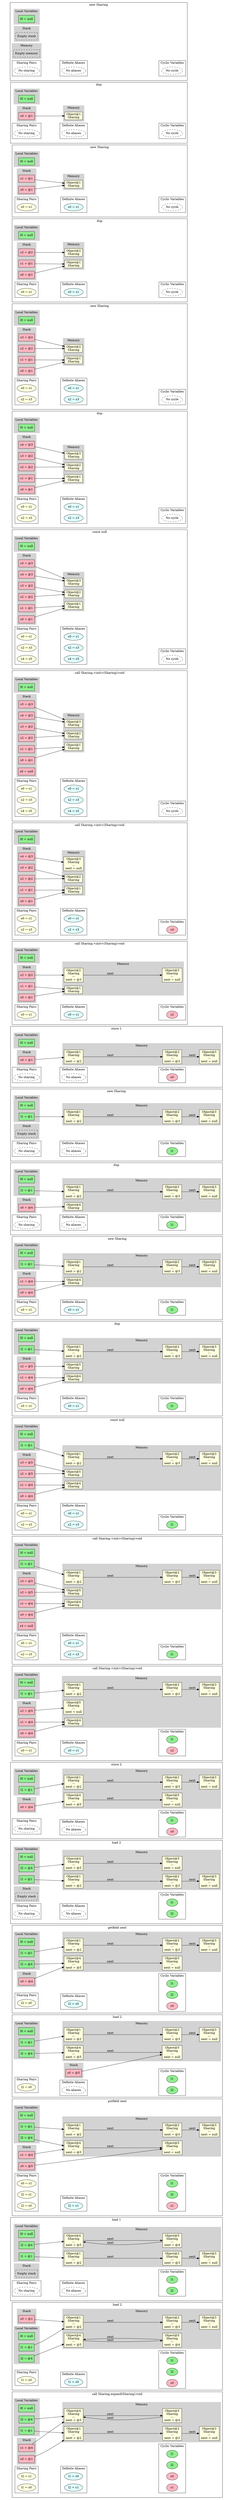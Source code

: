 digraph MemoryGraph {
 node [shape=box, style=filled, fillcolor=lightblue];
 rankdir=LR;

 // Invisible anchor subgraph
 subgraph cluster_anchor {
 style=invis;
 anchor [style=invis, shape=point, width=0, height=0];
 }

 // Starting point for subgraph ordering
 anchor_start [style=invis, shape=point];

 anchor_530939776510931 [style=invis, shape=point];
 anchor_start -> anchor_530939776510931 [style=invis];
 anchor_start = anchor_530939776510931;

 subgraph cluster_530939776510931 {
 anchor_530939776510931 [style=invis];
 label="new Sharing";
 subgraph cluster_locals_530939776510931 {
 label="Local Variables";
 style=filled;
 color=lightgrey;
 node [style=filled, fillcolor=lightgreen];
 "l0_530939776510931" [label="l0 = null"];
 }

 subgraph cluster_stack_530939776510931 {
 label="Stack";
 style=filled;
 color=lightgrey;
 node [style=filled, fillcolor=lightpink];
 "empty_stack_530939776510931" [label="Empty stack", style=dashed, fillcolor=white];
 }

 subgraph cluster_memory_530939776510931 {
 label="Memory";
 style=filled;
 color=lightgrey;
 node [style=filled, fillcolor=lightyellow];
 "empty_memory_530939776510931" [label="Empty memory", style=dashed, fillcolor=white];
 }


 // Sharing pairs
 subgraph cluster_sharing_530939776510931 {
 label="Sharing Pairs";
 node [shape=ellipse, style=filled, fillcolor=lightyellow];
 "empty_sharing_530939776510931" [label="No sharing", style=dashed, fillcolor=white];
 }

    // Alias pairs
    subgraph cluster_aliases_530939776510931 {
      label="Definite Aliases";
      node [shape=ellipse, style=filled, fillcolor=lightcyan];
      "empty_alias_530939776510931" [label="No aliases", style=dashed, fillcolor=white];
    }

 // Cyclic variables
 subgraph cluster_cyclic_530939776510931 {
 label="Cyclic Variables";
 node [shape=ellipse];
 "empty_cyclic_530939776510931" [label="No cycle", style=dashed, fillcolor=white];
 }
 // Invisible edge for horizontal alignment
 "empty_sharing_530939776510931" -> "empty_alias_530939776510931" [style=invis, weight=10];
 // Invisible edge for horizontal alignment
 "empty_alias_530939776510931" -> "empty_cyclic_530939776510931" [style=invis, weight=10];
 }
 anchor_530939784000639 [style=invis, shape=point];
 anchor_start -> anchor_530939784000639 [style=invis];
 anchor_start = anchor_530939784000639;

 subgraph cluster_530939784000639 {
 anchor_530939784000639 [style=invis];
 label="dup";
 subgraph cluster_locals_530939784000639 {
 label="Local Variables";
 style=filled;
 color=lightgrey;
 node [style=filled, fillcolor=lightgreen];
 "l0_530939784000639" [label="l0 = null"];
 }

 subgraph cluster_stack_530939784000639 {
 label="Stack";
 style=filled;
 color=lightgrey;
 node [style=filled, fillcolor=lightpink];
 "s0_530939784000639" [label="s0 = @1"];
 }

 subgraph cluster_memory_530939784000639 {
 label="Memory";
 style=filled;
 color=lightgrey;
 node [style=filled, fillcolor=lightyellow];
 "obj1_530939784000639" [label="Object@1\nSharing"];
 }

 "s0_530939784000639" -> "obj1_530939784000639";

 // Sharing pairs
 subgraph cluster_sharing_530939784000639 {
 label="Sharing Pairs";
 node [shape=ellipse, style=filled, fillcolor=lightyellow];
 "empty_sharing_530939784000639" [label="No sharing", style=dashed, fillcolor=white];
 }

    // Alias pairs
    subgraph cluster_aliases_530939784000639 {
      label="Definite Aliases";
      node [shape=ellipse, style=filled, fillcolor=lightcyan];
      "empty_alias_530939784000639" [label="No aliases", style=dashed, fillcolor=white];
    }

 // Cyclic variables
 subgraph cluster_cyclic_530939784000639 {
 label="Cyclic Variables";
 node [shape=ellipse];
 "empty_cyclic_530939784000639" [label="No cycle", style=dashed, fillcolor=white];
 }
 // Invisible edge for horizontal alignment
 "empty_sharing_530939784000639" -> "empty_alias_530939784000639" [style=invis, weight=10];
 // Invisible edge for horizontal alignment
 "empty_alias_530939784000639" -> "empty_cyclic_530939784000639" [style=invis, weight=10];
 }
 anchor_530939785079960 [style=invis, shape=point];
 anchor_start -> anchor_530939785079960 [style=invis];
 anchor_start = anchor_530939785079960;

 subgraph cluster_530939785079960 {
 anchor_530939785079960 [style=invis];
 label="new Sharing";
 subgraph cluster_locals_530939785079960 {
 label="Local Variables";
 style=filled;
 color=lightgrey;
 node [style=filled, fillcolor=lightgreen];
 "l0_530939785079960" [label="l0 = null"];
 }

 subgraph cluster_stack_530939785079960 {
 label="Stack";
 style=filled;
 color=lightgrey;
 node [style=filled, fillcolor=lightpink];
 "s0_530939785079960" [label="s0 = @1"];
 "s1_530939785079960" [label="s1 = @1"];
 }

 subgraph cluster_memory_530939785079960 {
 label="Memory";
 style=filled;
 color=lightgrey;
 node [style=filled, fillcolor=lightyellow];
 "obj1_530939785079960" [label="Object@1\nSharing"];
 }

 "s0_530939785079960" -> "obj1_530939785079960";
 "s1_530939785079960" -> "obj1_530939785079960";

 // Sharing pairs
 subgraph cluster_sharing_530939785079960 {
 label="Sharing Pairs";
 node [shape=ellipse, style=filled, fillcolor=lightyellow];
 "pair0_530939785079960" [label="s0 ↔ s1"];
 }

    // Alias pairs
    subgraph cluster_aliases_530939785079960 {
      label="Definite Aliases";
      node [shape=ellipse, style=filled, fillcolor=lightcyan];
      "alias0_530939785079960" [label="s0 = s1"];
    }

 // Cyclic variables
 subgraph cluster_cyclic_530939785079960 {
 label="Cyclic Variables";
 node [shape=ellipse];
 "empty_cyclic_530939785079960" [label="No cycle", style=dashed, fillcolor=white];
 }
 // Invisible edge for horizontal alignment
 "pair0_530939785079960" -> "alias0_530939785079960" [style=invis, weight=10];
 // Invisible edge for horizontal alignment
 "alias0_530939785079960" -> "empty_cyclic_530939785079960" [style=invis, weight=10];
 }
 anchor_530939787964329 [style=invis, shape=point];
 anchor_start -> anchor_530939787964329 [style=invis];
 anchor_start = anchor_530939787964329;

 subgraph cluster_530939787964329 {
 anchor_530939787964329 [style=invis];
 label="dup";
 subgraph cluster_locals_530939787964329 {
 label="Local Variables";
 style=filled;
 color=lightgrey;
 node [style=filled, fillcolor=lightgreen];
 "l0_530939787964329" [label="l0 = null"];
 }

 subgraph cluster_stack_530939787964329 {
 label="Stack";
 style=filled;
 color=lightgrey;
 node [style=filled, fillcolor=lightpink];
 "s0_530939787964329" [label="s0 = @1"];
 "s1_530939787964329" [label="s1 = @1"];
 "s2_530939787964329" [label="s2 = @2"];
 }

 subgraph cluster_memory_530939787964329 {
 label="Memory";
 style=filled;
 color=lightgrey;
 node [style=filled, fillcolor=lightyellow];
 "obj1_530939787964329" [label="Object@1\nSharing"];
 "obj2_530939787964329" [label="Object@2\nSharing"];
 }

 "s0_530939787964329" -> "obj1_530939787964329";
 "s1_530939787964329" -> "obj1_530939787964329";
 "s2_530939787964329" -> "obj2_530939787964329";

 // Sharing pairs
 subgraph cluster_sharing_530939787964329 {
 label="Sharing Pairs";
 node [shape=ellipse, style=filled, fillcolor=lightyellow];
 "pair0_530939787964329" [label="s0 ↔ s1"];
 }

    // Alias pairs
    subgraph cluster_aliases_530939787964329 {
      label="Definite Aliases";
      node [shape=ellipse, style=filled, fillcolor=lightcyan];
      "alias0_530939787964329" [label="s0 = s1"];
    }

 // Cyclic variables
 subgraph cluster_cyclic_530939787964329 {
 label="Cyclic Variables";
 node [shape=ellipse];
 "empty_cyclic_530939787964329" [label="No cycle", style=dashed, fillcolor=white];
 }
 // Invisible edge for horizontal alignment
 "pair0_530939787964329" -> "alias0_530939787964329" [style=invis, weight=10];
 // Invisible edge for horizontal alignment
 "alias0_530939787964329" -> "empty_cyclic_530939787964329" [style=invis, weight=10];
 }
 anchor_530939789701161 [style=invis, shape=point];
 anchor_start -> anchor_530939789701161 [style=invis];
 anchor_start = anchor_530939789701161;

 subgraph cluster_530939789701161 {
 anchor_530939789701161 [style=invis];
 label="new Sharing";
 subgraph cluster_locals_530939789701161 {
 label="Local Variables";
 style=filled;
 color=lightgrey;
 node [style=filled, fillcolor=lightgreen];
 "l0_530939789701161" [label="l0 = null"];
 }

 subgraph cluster_stack_530939789701161 {
 label="Stack";
 style=filled;
 color=lightgrey;
 node [style=filled, fillcolor=lightpink];
 "s0_530939789701161" [label="s0 = @1"];
 "s1_530939789701161" [label="s1 = @1"];
 "s2_530939789701161" [label="s2 = @2"];
 "s3_530939789701161" [label="s3 = @2"];
 }

 subgraph cluster_memory_530939789701161 {
 label="Memory";
 style=filled;
 color=lightgrey;
 node [style=filled, fillcolor=lightyellow];
 "obj1_530939789701161" [label="Object@1\nSharing"];
 "obj2_530939789701161" [label="Object@2\nSharing"];
 }

 "s0_530939789701161" -> "obj1_530939789701161";
 "s1_530939789701161" -> "obj1_530939789701161";
 "s2_530939789701161" -> "obj2_530939789701161";
 "s3_530939789701161" -> "obj2_530939789701161";

 // Sharing pairs
 subgraph cluster_sharing_530939789701161 {
 label="Sharing Pairs";
 node [shape=ellipse, style=filled, fillcolor=lightyellow];
 "pair0_530939789701161" [label="s0 ↔ s1"];
 "pair1_530939789701161" [label="s2 ↔ s3"];
 }

    // Alias pairs
    subgraph cluster_aliases_530939789701161 {
      label="Definite Aliases";
      node [shape=ellipse, style=filled, fillcolor=lightcyan];
      "alias0_530939789701161" [label="s0 = s1"];
      "alias1_530939789701161" [label="s2 = s3"];
    }

 // Cyclic variables
 subgraph cluster_cyclic_530939789701161 {
 label="Cyclic Variables";
 node [shape=ellipse];
 "empty_cyclic_530939789701161" [label="No cycle", style=dashed, fillcolor=white];
 }
 // Invisible edge for horizontal alignment
 "pair1_530939789701161" -> "alias1_530939789701161" [style=invis, weight=10];
 // Invisible edge for horizontal alignment
 "alias1_530939789701161" -> "empty_cyclic_530939789701161" [style=invis, weight=10];
 }
 anchor_530939794674182 [style=invis, shape=point];
 anchor_start -> anchor_530939794674182 [style=invis];
 anchor_start = anchor_530939794674182;

 subgraph cluster_530939794674182 {
 anchor_530939794674182 [style=invis];
 label="dup";
 subgraph cluster_locals_530939794674182 {
 label="Local Variables";
 style=filled;
 color=lightgrey;
 node [style=filled, fillcolor=lightgreen];
 "l0_530939794674182" [label="l0 = null"];
 }

 subgraph cluster_stack_530939794674182 {
 label="Stack";
 style=filled;
 color=lightgrey;
 node [style=filled, fillcolor=lightpink];
 "s0_530939794674182" [label="s0 = @1"];
 "s1_530939794674182" [label="s1 = @1"];
 "s2_530939794674182" [label="s2 = @2"];
 "s3_530939794674182" [label="s3 = @2"];
 "s4_530939794674182" [label="s4 = @3"];
 }

 subgraph cluster_memory_530939794674182 {
 label="Memory";
 style=filled;
 color=lightgrey;
 node [style=filled, fillcolor=lightyellow];
 "obj1_530939794674182" [label="Object@1\nSharing"];
 "obj2_530939794674182" [label="Object@2\nSharing"];
 "obj3_530939794674182" [label="Object@3\nSharing"];
 }

 "s0_530939794674182" -> "obj1_530939794674182";
 "s1_530939794674182" -> "obj1_530939794674182";
 "s2_530939794674182" -> "obj2_530939794674182";
 "s3_530939794674182" -> "obj2_530939794674182";
 "s4_530939794674182" -> "obj3_530939794674182";

 // Sharing pairs
 subgraph cluster_sharing_530939794674182 {
 label="Sharing Pairs";
 node [shape=ellipse, style=filled, fillcolor=lightyellow];
 "pair0_530939794674182" [label="s0 ↔ s1"];
 "pair1_530939794674182" [label="s2 ↔ s3"];
 }

    // Alias pairs
    subgraph cluster_aliases_530939794674182 {
      label="Definite Aliases";
      node [shape=ellipse, style=filled, fillcolor=lightcyan];
      "alias0_530939794674182" [label="s0 = s1"];
      "alias1_530939794674182" [label="s2 = s3"];
    }

 // Cyclic variables
 subgraph cluster_cyclic_530939794674182 {
 label="Cyclic Variables";
 node [shape=ellipse];
 "empty_cyclic_530939794674182" [label="No cycle", style=dashed, fillcolor=white];
 }
 // Invisible edge for horizontal alignment
 "pair1_530939794674182" -> "alias1_530939794674182" [style=invis, weight=10];
 // Invisible edge for horizontal alignment
 "alias1_530939794674182" -> "empty_cyclic_530939794674182" [style=invis, weight=10];
 }
 anchor_530939800469621 [style=invis, shape=point];
 anchor_start -> anchor_530939800469621 [style=invis];
 anchor_start = anchor_530939800469621;

 subgraph cluster_530939800469621 {
 anchor_530939800469621 [style=invis];
 label="const null";
 subgraph cluster_locals_530939800469621 {
 label="Local Variables";
 style=filled;
 color=lightgrey;
 node [style=filled, fillcolor=lightgreen];
 "l0_530939800469621" [label="l0 = null"];
 }

 subgraph cluster_stack_530939800469621 {
 label="Stack";
 style=filled;
 color=lightgrey;
 node [style=filled, fillcolor=lightpink];
 "s0_530939800469621" [label="s0 = @1"];
 "s1_530939800469621" [label="s1 = @1"];
 "s2_530939800469621" [label="s2 = @2"];
 "s3_530939800469621" [label="s3 = @2"];
 "s4_530939800469621" [label="s4 = @3"];
 "s5_530939800469621" [label="s5 = @3"];
 }

 subgraph cluster_memory_530939800469621 {
 label="Memory";
 style=filled;
 color=lightgrey;
 node [style=filled, fillcolor=lightyellow];
 "obj1_530939800469621" [label="Object@1\nSharing"];
 "obj2_530939800469621" [label="Object@2\nSharing"];
 "obj3_530939800469621" [label="Object@3\nSharing"];
 }

 "s0_530939800469621" -> "obj1_530939800469621";
 "s1_530939800469621" -> "obj1_530939800469621";
 "s2_530939800469621" -> "obj2_530939800469621";
 "s3_530939800469621" -> "obj2_530939800469621";
 "s4_530939800469621" -> "obj3_530939800469621";
 "s5_530939800469621" -> "obj3_530939800469621";

 // Sharing pairs
 subgraph cluster_sharing_530939800469621 {
 label="Sharing Pairs";
 node [shape=ellipse, style=filled, fillcolor=lightyellow];
 "pair0_530939800469621" [label="s0 ↔ s1"];
 "pair1_530939800469621" [label="s2 ↔ s3"];
 "pair2_530939800469621" [label="s4 ↔ s5"];
 }

    // Alias pairs
    subgraph cluster_aliases_530939800469621 {
      label="Definite Aliases";
      node [shape=ellipse, style=filled, fillcolor=lightcyan];
      "alias0_530939800469621" [label="s0 = s1"];
      "alias1_530939800469621" [label="s2 = s3"];
      "alias2_530939800469621" [label="s4 = s5"];
    }

 // Cyclic variables
 subgraph cluster_cyclic_530939800469621 {
 label="Cyclic Variables";
 node [shape=ellipse];
 "empty_cyclic_530939800469621" [label="No cycle", style=dashed, fillcolor=white];
 }
 // Invisible edge for horizontal alignment
 "pair2_530939800469621" -> "alias2_530939800469621" [style=invis, weight=10];
 // Invisible edge for horizontal alignment
 "alias2_530939800469621" -> "empty_cyclic_530939800469621" [style=invis, weight=10];
 }
 anchor_530939818681092 [style=invis, shape=point];
 anchor_start -> anchor_530939818681092 [style=invis];
 anchor_start = anchor_530939818681092;

 subgraph cluster_530939818681092 {
 anchor_530939818681092 [style=invis];
 label="call Sharing.<init>(Sharing):void";
 subgraph cluster_locals_530939818681092 {
 label="Local Variables";
 style=filled;
 color=lightgrey;
 node [style=filled, fillcolor=lightgreen];
 "l0_530939818681092" [label="l0 = null"];
 }

 subgraph cluster_stack_530939818681092 {
 label="Stack";
 style=filled;
 color=lightgrey;
 node [style=filled, fillcolor=lightpink];
 "s0_530939818681092" [label="s0 = @1"];
 "s1_530939818681092" [label="s1 = @1"];
 "s2_530939818681092" [label="s2 = @2"];
 "s3_530939818681092" [label="s3 = @2"];
 "s4_530939818681092" [label="s4 = @3"];
 "s5_530939818681092" [label="s5 = @3"];
 "s6_530939818681092" [label="s6 = null"];
 }

 subgraph cluster_memory_530939818681092 {
 label="Memory";
 style=filled;
 color=lightgrey;
 node [style=filled, fillcolor=lightyellow];
 "obj1_530939818681092" [label="Object@1\nSharing"];
 "obj2_530939818681092" [label="Object@2\nSharing"];
 "obj3_530939818681092" [label="Object@3\nSharing"];
 }

 "s0_530939818681092" -> "obj1_530939818681092";
 "s1_530939818681092" -> "obj1_530939818681092";
 "s2_530939818681092" -> "obj2_530939818681092";
 "s3_530939818681092" -> "obj2_530939818681092";
 "s4_530939818681092" -> "obj3_530939818681092";
 "s5_530939818681092" -> "obj3_530939818681092";

 // Sharing pairs
 subgraph cluster_sharing_530939818681092 {
 label="Sharing Pairs";
 node [shape=ellipse, style=filled, fillcolor=lightyellow];
 "pair0_530939818681092" [label="s0 ↔ s1"];
 "pair1_530939818681092" [label="s2 ↔ s3"];
 "pair2_530939818681092" [label="s4 ↔ s5"];
 }

    // Alias pairs
    subgraph cluster_aliases_530939818681092 {
      label="Definite Aliases";
      node [shape=ellipse, style=filled, fillcolor=lightcyan];
      "alias0_530939818681092" [label="s0 = s1"];
      "alias1_530939818681092" [label="s2 = s3"];
      "alias2_530939818681092" [label="s4 = s5"];
    }

 // Cyclic variables
 subgraph cluster_cyclic_530939818681092 {
 label="Cyclic Variables";
 node [shape=ellipse];
 "empty_cyclic_530939818681092" [label="No cycle", style=dashed, fillcolor=white];
 }
 // Invisible edge for horizontal alignment
 "pair2_530939818681092" -> "alias2_530939818681092" [style=invis, weight=10];
 // Invisible edge for horizontal alignment
 "alias2_530939818681092" -> "empty_cyclic_530939818681092" [style=invis, weight=10];
 }
 anchor_530939846689509 [style=invis, shape=point];
 anchor_start -> anchor_530939846689509 [style=invis];
 anchor_start = anchor_530939846689509;

 subgraph cluster_530939846689509 {
 anchor_530939846689509 [style=invis];
 label="call Sharing.<init>(Sharing):void";
 subgraph cluster_locals_530939846689509 {
 label="Local Variables";
 style=filled;
 color=lightgrey;
 node [style=filled, fillcolor=lightgreen];
 "l0_530939846689509" [label="l0 = null"];
 }

 subgraph cluster_stack_530939846689509 {
 label="Stack";
 style=filled;
 color=lightgrey;
 node [style=filled, fillcolor=lightpink];
 "s0_530939846689509" [label="s0 = @1"];
 "s1_530939846689509" [label="s1 = @1"];
 "s2_530939846689509" [label="s2 = @2"];
 "s3_530939846689509" [label="s3 = @2"];
 "s4_530939846689509" [label="s4 = @3"];
 }

 subgraph cluster_memory_530939846689509 {
 label="Memory";
 style=filled;
 color=lightgrey;
 node [style=filled, fillcolor=lightyellow];
 "obj1_530939846689509" [label="Object@1\nSharing"];
 "obj2_530939846689509" [label="Object@2\nSharing"];
 "obj3_530939846689509" [label="Object@3\nSharing\n---\nnext = null\n"];
 }

 "s0_530939846689509" -> "obj1_530939846689509";
 "s1_530939846689509" -> "obj1_530939846689509";
 "s2_530939846689509" -> "obj2_530939846689509";
 "s3_530939846689509" -> "obj2_530939846689509";
 "s4_530939846689509" -> "obj3_530939846689509";

 // Sharing pairs
 subgraph cluster_sharing_530939846689509 {
 label="Sharing Pairs";
 node [shape=ellipse, style=filled, fillcolor=lightyellow];
 "pair0_530939846689509" [label="s0 ↔ s1"];
 "pair1_530939846689509" [label="s2 ↔ s3"];
 }

    // Alias pairs
    subgraph cluster_aliases_530939846689509 {
      label="Definite Aliases";
      node [shape=ellipse, style=filled, fillcolor=lightcyan];
      "alias0_530939846689509" [label="s0 = s1"];
      "alias1_530939846689509" [label="s2 = s3"];
    }

 // Cyclic variables
 subgraph cluster_cyclic_530939846689509 {
 label="Cyclic Variables";
 node [shape=ellipse];
 "cyclic0_530939846689509" [label="s4", style=filled, fillcolor=lightpink];
 }
 // Invisible edge for horizontal alignment
 "pair1_530939846689509" -> "alias1_530939846689509" [style=invis, weight=10];
 // Invisible edge for horizontal alignment
 "alias1_530939846689509" -> "cyclic0_530939846689509" [style=invis, weight=10];
 }
 anchor_530939859407984 [style=invis, shape=point];
 anchor_start -> anchor_530939859407984 [style=invis];
 anchor_start = anchor_530939859407984;

 subgraph cluster_530939859407984 {
 anchor_530939859407984 [style=invis];
 label="call Sharing.<init>(Sharing):void";
 subgraph cluster_locals_530939859407984 {
 label="Local Variables";
 style=filled;
 color=lightgrey;
 node [style=filled, fillcolor=lightgreen];
 "l0_530939859407984" [label="l0 = null"];
 }

 subgraph cluster_stack_530939859407984 {
 label="Stack";
 style=filled;
 color=lightgrey;
 node [style=filled, fillcolor=lightpink];
 "s0_530939859407984" [label="s0 = @1"];
 "s1_530939859407984" [label="s1 = @1"];
 "s2_530939859407984" [label="s2 = @2"];
 }

 subgraph cluster_memory_530939859407984 {
 label="Memory";
 style=filled;
 color=lightgrey;
 node [style=filled, fillcolor=lightyellow];
 "obj1_530939859407984" [label="Object@1\nSharing"];
 "obj2_530939859407984" [label="Object@2\nSharing\n---\nnext = @3\n"];
 "obj3_530939859407984" [label="Object@3\nSharing\n---\nnext = null\n"];
 }

 "s0_530939859407984" -> "obj1_530939859407984";
 "s1_530939859407984" -> "obj1_530939859407984";
 "s2_530939859407984" -> "obj2_530939859407984";
 "obj2_530939859407984" -> "obj3_530939859407984" [label="next"];

 // Sharing pairs
 subgraph cluster_sharing_530939859407984 {
 label="Sharing Pairs";
 node [shape=ellipse, style=filled, fillcolor=lightyellow];
 "pair0_530939859407984" [label="s0 ↔ s1"];
 }

    // Alias pairs
    subgraph cluster_aliases_530939859407984 {
      label="Definite Aliases";
      node [shape=ellipse, style=filled, fillcolor=lightcyan];
      "alias0_530939859407984" [label="s0 = s1"];
    }

 // Cyclic variables
 subgraph cluster_cyclic_530939859407984 {
 label="Cyclic Variables";
 node [shape=ellipse];
 "cyclic0_530939859407984" [label="s2", style=filled, fillcolor=lightpink];
 }
 // Invisible edge for horizontal alignment
 "pair0_530939859407984" -> "alias0_530939859407984" [style=invis, weight=10];
 // Invisible edge for horizontal alignment
 "alias0_530939859407984" -> "cyclic0_530939859407984" [style=invis, weight=10];
 }
 anchor_530939861702799 [style=invis, shape=point];
 anchor_start -> anchor_530939861702799 [style=invis];
 anchor_start = anchor_530939861702799;

 subgraph cluster_530939861702799 {
 anchor_530939861702799 [style=invis];
 label="store 1";
 subgraph cluster_locals_530939861702799 {
 label="Local Variables";
 style=filled;
 color=lightgrey;
 node [style=filled, fillcolor=lightgreen];
 "l0_530939861702799" [label="l0 = null"];
 }

 subgraph cluster_stack_530939861702799 {
 label="Stack";
 style=filled;
 color=lightgrey;
 node [style=filled, fillcolor=lightpink];
 "s0_530939861702799" [label="s0 = @1"];
 }

 subgraph cluster_memory_530939861702799 {
 label="Memory";
 style=filled;
 color=lightgrey;
 node [style=filled, fillcolor=lightyellow];
 "obj1_530939861702799" [label="Object@1\nSharing\n---\nnext = @2\n"];
 "obj2_530939861702799" [label="Object@2\nSharing\n---\nnext = @3\n"];
 "obj3_530939861702799" [label="Object@3\nSharing\n---\nnext = null\n"];
 }

 "s0_530939861702799" -> "obj1_530939861702799";
 "obj1_530939861702799" -> "obj2_530939861702799" [label="next"];
 "obj2_530939861702799" -> "obj3_530939861702799" [label="next"];

 // Sharing pairs
 subgraph cluster_sharing_530939861702799 {
 label="Sharing Pairs";
 node [shape=ellipse, style=filled, fillcolor=lightyellow];
 "empty_sharing_530939861702799" [label="No sharing", style=dashed, fillcolor=white];
 }

    // Alias pairs
    subgraph cluster_aliases_530939861702799 {
      label="Definite Aliases";
      node [shape=ellipse, style=filled, fillcolor=lightcyan];
      "empty_alias_530939861702799" [label="No aliases", style=dashed, fillcolor=white];
    }

 // Cyclic variables
 subgraph cluster_cyclic_530939861702799 {
 label="Cyclic Variables";
 node [shape=ellipse];
 "cyclic0_530939861702799" [label="s0", style=filled, fillcolor=lightpink];
 }
 // Invisible edge for horizontal alignment
 "empty_sharing_530939861702799" -> "empty_alias_530939861702799" [style=invis, weight=10];
 // Invisible edge for horizontal alignment
 "empty_alias_530939861702799" -> "cyclic0_530939861702799" [style=invis, weight=10];
 }
 anchor_530939863880426 [style=invis, shape=point];
 anchor_start -> anchor_530939863880426 [style=invis];
 anchor_start = anchor_530939863880426;

 subgraph cluster_530939863880426 {
 anchor_530939863880426 [style=invis];
 label="new Sharing";
 subgraph cluster_locals_530939863880426 {
 label="Local Variables";
 style=filled;
 color=lightgrey;
 node [style=filled, fillcolor=lightgreen];
 "l0_530939863880426" [label="l0 = null"];
 "l1_530939863880426" [label="l1 = @1"];
 }

 subgraph cluster_stack_530939863880426 {
 label="Stack";
 style=filled;
 color=lightgrey;
 node [style=filled, fillcolor=lightpink];
 "empty_stack_530939863880426" [label="Empty stack", style=dashed, fillcolor=white];
 }

 subgraph cluster_memory_530939863880426 {
 label="Memory";
 style=filled;
 color=lightgrey;
 node [style=filled, fillcolor=lightyellow];
 "obj1_530939863880426" [label="Object@1\nSharing\n---\nnext = @2\n"];
 "obj2_530939863880426" [label="Object@2\nSharing\n---\nnext = @3\n"];
 "obj3_530939863880426" [label="Object@3\nSharing\n---\nnext = null\n"];
 }

 "l1_530939863880426" -> "obj1_530939863880426";
 "obj1_530939863880426" -> "obj2_530939863880426" [label="next"];
 "obj2_530939863880426" -> "obj3_530939863880426" [label="next"];

 // Sharing pairs
 subgraph cluster_sharing_530939863880426 {
 label="Sharing Pairs";
 node [shape=ellipse, style=filled, fillcolor=lightyellow];
 "empty_sharing_530939863880426" [label="No sharing", style=dashed, fillcolor=white];
 }

    // Alias pairs
    subgraph cluster_aliases_530939863880426 {
      label="Definite Aliases";
      node [shape=ellipse, style=filled, fillcolor=lightcyan];
      "empty_alias_530939863880426" [label="No aliases", style=dashed, fillcolor=white];
    }

 // Cyclic variables
 subgraph cluster_cyclic_530939863880426 {
 label="Cyclic Variables";
 node [shape=ellipse];
 "cyclic0_530939863880426" [label="l1", style=filled, fillcolor=lightgreen];
 }
 // Invisible edge for horizontal alignment
 "empty_sharing_530939863880426" -> "empty_alias_530939863880426" [style=invis, weight=10];
 // Invisible edge for horizontal alignment
 "empty_alias_530939863880426" -> "cyclic0_530939863880426" [style=invis, weight=10];
 }
 anchor_530939865764098 [style=invis, shape=point];
 anchor_start -> anchor_530939865764098 [style=invis];
 anchor_start = anchor_530939865764098;

 subgraph cluster_530939865764098 {
 anchor_530939865764098 [style=invis];
 label="dup";
 subgraph cluster_locals_530939865764098 {
 label="Local Variables";
 style=filled;
 color=lightgrey;
 node [style=filled, fillcolor=lightgreen];
 "l0_530939865764098" [label="l0 = null"];
 "l1_530939865764098" [label="l1 = @1"];
 }

 subgraph cluster_stack_530939865764098 {
 label="Stack";
 style=filled;
 color=lightgrey;
 node [style=filled, fillcolor=lightpink];
 "s0_530939865764098" [label="s0 = @4"];
 }

 subgraph cluster_memory_530939865764098 {
 label="Memory";
 style=filled;
 color=lightgrey;
 node [style=filled, fillcolor=lightyellow];
 "obj1_530939865764098" [label="Object@1\nSharing\n---\nnext = @2\n"];
 "obj2_530939865764098" [label="Object@2\nSharing\n---\nnext = @3\n"];
 "obj3_530939865764098" [label="Object@3\nSharing\n---\nnext = null\n"];
 "obj4_530939865764098" [label="Object@4\nSharing"];
 }

 "l1_530939865764098" -> "obj1_530939865764098";
 "s0_530939865764098" -> "obj4_530939865764098";
 "obj1_530939865764098" -> "obj2_530939865764098" [label="next"];
 "obj2_530939865764098" -> "obj3_530939865764098" [label="next"];

 // Sharing pairs
 subgraph cluster_sharing_530939865764098 {
 label="Sharing Pairs";
 node [shape=ellipse, style=filled, fillcolor=lightyellow];
 "empty_sharing_530939865764098" [label="No sharing", style=dashed, fillcolor=white];
 }

    // Alias pairs
    subgraph cluster_aliases_530939865764098 {
      label="Definite Aliases";
      node [shape=ellipse, style=filled, fillcolor=lightcyan];
      "empty_alias_530939865764098" [label="No aliases", style=dashed, fillcolor=white];
    }

 // Cyclic variables
 subgraph cluster_cyclic_530939865764098 {
 label="Cyclic Variables";
 node [shape=ellipse];
 "cyclic0_530939865764098" [label="l1", style=filled, fillcolor=lightgreen];
 }
 // Invisible edge for horizontal alignment
 "empty_sharing_530939865764098" -> "empty_alias_530939865764098" [style=invis, weight=10];
 // Invisible edge for horizontal alignment
 "empty_alias_530939865764098" -> "cyclic0_530939865764098" [style=invis, weight=10];
 }
 anchor_530939871444752 [style=invis, shape=point];
 anchor_start -> anchor_530939871444752 [style=invis];
 anchor_start = anchor_530939871444752;

 subgraph cluster_530939871444752 {
 anchor_530939871444752 [style=invis];
 label="new Sharing";
 subgraph cluster_locals_530939871444752 {
 label="Local Variables";
 style=filled;
 color=lightgrey;
 node [style=filled, fillcolor=lightgreen];
 "l0_530939871444752" [label="l0 = null"];
 "l1_530939871444752" [label="l1 = @1"];
 }

 subgraph cluster_stack_530939871444752 {
 label="Stack";
 style=filled;
 color=lightgrey;
 node [style=filled, fillcolor=lightpink];
 "s0_530939871444752" [label="s0 = @4"];
 "s1_530939871444752" [label="s1 = @4"];
 }

 subgraph cluster_memory_530939871444752 {
 label="Memory";
 style=filled;
 color=lightgrey;
 node [style=filled, fillcolor=lightyellow];
 "obj1_530939871444752" [label="Object@1\nSharing\n---\nnext = @2\n"];
 "obj2_530939871444752" [label="Object@2\nSharing\n---\nnext = @3\n"];
 "obj3_530939871444752" [label="Object@3\nSharing\n---\nnext = null\n"];
 "obj4_530939871444752" [label="Object@4\nSharing"];
 }

 "l1_530939871444752" -> "obj1_530939871444752";
 "s0_530939871444752" -> "obj4_530939871444752";
 "s1_530939871444752" -> "obj4_530939871444752";
 "obj1_530939871444752" -> "obj2_530939871444752" [label="next"];
 "obj2_530939871444752" -> "obj3_530939871444752" [label="next"];

 // Sharing pairs
 subgraph cluster_sharing_530939871444752 {
 label="Sharing Pairs";
 node [shape=ellipse, style=filled, fillcolor=lightyellow];
 "pair0_530939871444752" [label="s0 ↔ s1"];
 }

    // Alias pairs
    subgraph cluster_aliases_530939871444752 {
      label="Definite Aliases";
      node [shape=ellipse, style=filled, fillcolor=lightcyan];
      "alias0_530939871444752" [label="s0 = s1"];
    }

 // Cyclic variables
 subgraph cluster_cyclic_530939871444752 {
 label="Cyclic Variables";
 node [shape=ellipse];
 "cyclic0_530939871444752" [label="l1", style=filled, fillcolor=lightgreen];
 }
 // Invisible edge for horizontal alignment
 "pair0_530939871444752" -> "alias0_530939871444752" [style=invis, weight=10];
 // Invisible edge for horizontal alignment
 "alias0_530939871444752" -> "cyclic0_530939871444752" [style=invis, weight=10];
 }
 anchor_530939875192794 [style=invis, shape=point];
 anchor_start -> anchor_530939875192794 [style=invis];
 anchor_start = anchor_530939875192794;

 subgraph cluster_530939875192794 {
 anchor_530939875192794 [style=invis];
 label="dup";
 subgraph cluster_locals_530939875192794 {
 label="Local Variables";
 style=filled;
 color=lightgrey;
 node [style=filled, fillcolor=lightgreen];
 "l0_530939875192794" [label="l0 = null"];
 "l1_530939875192794" [label="l1 = @1"];
 }

 subgraph cluster_stack_530939875192794 {
 label="Stack";
 style=filled;
 color=lightgrey;
 node [style=filled, fillcolor=lightpink];
 "s0_530939875192794" [label="s0 = @4"];
 "s1_530939875192794" [label="s1 = @4"];
 "s2_530939875192794" [label="s2 = @5"];
 }

 subgraph cluster_memory_530939875192794 {
 label="Memory";
 style=filled;
 color=lightgrey;
 node [style=filled, fillcolor=lightyellow];
 "obj1_530939875192794" [label="Object@1\nSharing\n---\nnext = @2\n"];
 "obj2_530939875192794" [label="Object@2\nSharing\n---\nnext = @3\n"];
 "obj3_530939875192794" [label="Object@3\nSharing\n---\nnext = null\n"];
 "obj4_530939875192794" [label="Object@4\nSharing"];
 "obj5_530939875192794" [label="Object@5\nSharing"];
 }

 "l1_530939875192794" -> "obj1_530939875192794";
 "s0_530939875192794" -> "obj4_530939875192794";
 "s1_530939875192794" -> "obj4_530939875192794";
 "s2_530939875192794" -> "obj5_530939875192794";
 "obj1_530939875192794" -> "obj2_530939875192794" [label="next"];
 "obj2_530939875192794" -> "obj3_530939875192794" [label="next"];

 // Sharing pairs
 subgraph cluster_sharing_530939875192794 {
 label="Sharing Pairs";
 node [shape=ellipse, style=filled, fillcolor=lightyellow];
 "pair0_530939875192794" [label="s0 ↔ s1"];
 }

    // Alias pairs
    subgraph cluster_aliases_530939875192794 {
      label="Definite Aliases";
      node [shape=ellipse, style=filled, fillcolor=lightcyan];
      "alias0_530939875192794" [label="s0 = s1"];
    }

 // Cyclic variables
 subgraph cluster_cyclic_530939875192794 {
 label="Cyclic Variables";
 node [shape=ellipse];
 "cyclic0_530939875192794" [label="l1", style=filled, fillcolor=lightgreen];
 }
 // Invisible edge for horizontal alignment
 "pair0_530939875192794" -> "alias0_530939875192794" [style=invis, weight=10];
 // Invisible edge for horizontal alignment
 "alias0_530939875192794" -> "cyclic0_530939875192794" [style=invis, weight=10];
 }
 anchor_530939878123816 [style=invis, shape=point];
 anchor_start -> anchor_530939878123816 [style=invis];
 anchor_start = anchor_530939878123816;

 subgraph cluster_530939878123816 {
 anchor_530939878123816 [style=invis];
 label="const null";
 subgraph cluster_locals_530939878123816 {
 label="Local Variables";
 style=filled;
 color=lightgrey;
 node [style=filled, fillcolor=lightgreen];
 "l0_530939878123816" [label="l0 = null"];
 "l1_530939878123816" [label="l1 = @1"];
 }

 subgraph cluster_stack_530939878123816 {
 label="Stack";
 style=filled;
 color=lightgrey;
 node [style=filled, fillcolor=lightpink];
 "s0_530939878123816" [label="s0 = @4"];
 "s1_530939878123816" [label="s1 = @4"];
 "s2_530939878123816" [label="s2 = @5"];
 "s3_530939878123816" [label="s3 = @5"];
 }

 subgraph cluster_memory_530939878123816 {
 label="Memory";
 style=filled;
 color=lightgrey;
 node [style=filled, fillcolor=lightyellow];
 "obj1_530939878123816" [label="Object@1\nSharing\n---\nnext = @2\n"];
 "obj2_530939878123816" [label="Object@2\nSharing\n---\nnext = @3\n"];
 "obj3_530939878123816" [label="Object@3\nSharing\n---\nnext = null\n"];
 "obj4_530939878123816" [label="Object@4\nSharing"];
 "obj5_530939878123816" [label="Object@5\nSharing"];
 }

 "l1_530939878123816" -> "obj1_530939878123816";
 "s0_530939878123816" -> "obj4_530939878123816";
 "s1_530939878123816" -> "obj4_530939878123816";
 "s2_530939878123816" -> "obj5_530939878123816";
 "s3_530939878123816" -> "obj5_530939878123816";
 "obj1_530939878123816" -> "obj2_530939878123816" [label="next"];
 "obj2_530939878123816" -> "obj3_530939878123816" [label="next"];

 // Sharing pairs
 subgraph cluster_sharing_530939878123816 {
 label="Sharing Pairs";
 node [shape=ellipse, style=filled, fillcolor=lightyellow];
 "pair0_530939878123816" [label="s0 ↔ s1"];
 "pair1_530939878123816" [label="s2 ↔ s3"];
 }

    // Alias pairs
    subgraph cluster_aliases_530939878123816 {
      label="Definite Aliases";
      node [shape=ellipse, style=filled, fillcolor=lightcyan];
      "alias0_530939878123816" [label="s0 = s1"];
      "alias1_530939878123816" [label="s2 = s3"];
    }

 // Cyclic variables
 subgraph cluster_cyclic_530939878123816 {
 label="Cyclic Variables";
 node [shape=ellipse];
 "cyclic0_530939878123816" [label="l1", style=filled, fillcolor=lightgreen];
 }
 // Invisible edge for horizontal alignment
 "pair1_530939878123816" -> "alias1_530939878123816" [style=invis, weight=10];
 // Invisible edge for horizontal alignment
 "alias1_530939878123816" -> "cyclic0_530939878123816" [style=invis, weight=10];
 }
 anchor_530939889236495 [style=invis, shape=point];
 anchor_start -> anchor_530939889236495 [style=invis];
 anchor_start = anchor_530939889236495;

 subgraph cluster_530939889236495 {
 anchor_530939889236495 [style=invis];
 label="call Sharing.<init>(Sharing):void";
 subgraph cluster_locals_530939889236495 {
 label="Local Variables";
 style=filled;
 color=lightgrey;
 node [style=filled, fillcolor=lightgreen];
 "l0_530939889236495" [label="l0 = null"];
 "l1_530939889236495" [label="l1 = @1"];
 }

 subgraph cluster_stack_530939889236495 {
 label="Stack";
 style=filled;
 color=lightgrey;
 node [style=filled, fillcolor=lightpink];
 "s0_530939889236495" [label="s0 = @4"];
 "s1_530939889236495" [label="s1 = @4"];
 "s2_530939889236495" [label="s2 = @5"];
 "s3_530939889236495" [label="s3 = @5"];
 "s4_530939889236495" [label="s4 = null"];
 }

 subgraph cluster_memory_530939889236495 {
 label="Memory";
 style=filled;
 color=lightgrey;
 node [style=filled, fillcolor=lightyellow];
 "obj1_530939889236495" [label="Object@1\nSharing\n---\nnext = @2\n"];
 "obj2_530939889236495" [label="Object@2\nSharing\n---\nnext = @3\n"];
 "obj3_530939889236495" [label="Object@3\nSharing\n---\nnext = null\n"];
 "obj4_530939889236495" [label="Object@4\nSharing"];
 "obj5_530939889236495" [label="Object@5\nSharing"];
 }

 "l1_530939889236495" -> "obj1_530939889236495";
 "s0_530939889236495" -> "obj4_530939889236495";
 "s1_530939889236495" -> "obj4_530939889236495";
 "s2_530939889236495" -> "obj5_530939889236495";
 "s3_530939889236495" -> "obj5_530939889236495";
 "obj1_530939889236495" -> "obj2_530939889236495" [label="next"];
 "obj2_530939889236495" -> "obj3_530939889236495" [label="next"];

 // Sharing pairs
 subgraph cluster_sharing_530939889236495 {
 label="Sharing Pairs";
 node [shape=ellipse, style=filled, fillcolor=lightyellow];
 "pair0_530939889236495" [label="s0 ↔ s1"];
 "pair1_530939889236495" [label="s2 ↔ s3"];
 }

    // Alias pairs
    subgraph cluster_aliases_530939889236495 {
      label="Definite Aliases";
      node [shape=ellipse, style=filled, fillcolor=lightcyan];
      "alias0_530939889236495" [label="s0 = s1"];
      "alias1_530939889236495" [label="s2 = s3"];
    }

 // Cyclic variables
 subgraph cluster_cyclic_530939889236495 {
 label="Cyclic Variables";
 node [shape=ellipse];
 "cyclic0_530939889236495" [label="l1", style=filled, fillcolor=lightgreen];
 }
 // Invisible edge for horizontal alignment
 "pair1_530939889236495" -> "alias1_530939889236495" [style=invis, weight=10];
 // Invisible edge for horizontal alignment
 "alias1_530939889236495" -> "cyclic0_530939889236495" [style=invis, weight=10];
 }
 anchor_530939894918016 [style=invis, shape=point];
 anchor_start -> anchor_530939894918016 [style=invis];
 anchor_start = anchor_530939894918016;

 subgraph cluster_530939894918016 {
 anchor_530939894918016 [style=invis];
 label="call Sharing.<init>(Sharing):void";
 subgraph cluster_locals_530939894918016 {
 label="Local Variables";
 style=filled;
 color=lightgrey;
 node [style=filled, fillcolor=lightgreen];
 "l0_530939894918016" [label="l0 = null"];
 "l1_530939894918016" [label="l1 = @1"];
 }

 subgraph cluster_stack_530939894918016 {
 label="Stack";
 style=filled;
 color=lightgrey;
 node [style=filled, fillcolor=lightpink];
 "s0_530939894918016" [label="s0 = @4"];
 "s1_530939894918016" [label="s1 = @4"];
 "s2_530939894918016" [label="s2 = @5"];
 }

 subgraph cluster_memory_530939894918016 {
 label="Memory";
 style=filled;
 color=lightgrey;
 node [style=filled, fillcolor=lightyellow];
 "obj1_530939894918016" [label="Object@1\nSharing\n---\nnext = @2\n"];
 "obj2_530939894918016" [label="Object@2\nSharing\n---\nnext = @3\n"];
 "obj3_530939894918016" [label="Object@3\nSharing\n---\nnext = null\n"];
 "obj4_530939894918016" [label="Object@4\nSharing"];
 "obj5_530939894918016" [label="Object@5\nSharing\n---\nnext = null\n"];
 }

 "l1_530939894918016" -> "obj1_530939894918016";
 "s0_530939894918016" -> "obj4_530939894918016";
 "s1_530939894918016" -> "obj4_530939894918016";
 "s2_530939894918016" -> "obj5_530939894918016";
 "obj1_530939894918016" -> "obj2_530939894918016" [label="next"];
 "obj2_530939894918016" -> "obj3_530939894918016" [label="next"];

 // Sharing pairs
 subgraph cluster_sharing_530939894918016 {
 label="Sharing Pairs";
 node [shape=ellipse, style=filled, fillcolor=lightyellow];
 "pair0_530939894918016" [label="s0 ↔ s1"];
 }

    // Alias pairs
    subgraph cluster_aliases_530939894918016 {
      label="Definite Aliases";
      node [shape=ellipse, style=filled, fillcolor=lightcyan];
      "alias0_530939894918016" [label="s0 = s1"];
    }

 // Cyclic variables
 subgraph cluster_cyclic_530939894918016 {
 label="Cyclic Variables";
 node [shape=ellipse];
 "cyclic0_530939894918016" [label="l1", style=filled, fillcolor=lightgreen];
 "cyclic1_530939894918016" [label="s2", style=filled, fillcolor=lightpink];
 }
 // Invisible edge for horizontal alignment
 "pair0_530939894918016" -> "alias0_530939894918016" [style=invis, weight=10];
 // Invisible edge for horizontal alignment
 "alias0_530939894918016" -> "cyclic1_530939894918016" [style=invis, weight=10];
 }
 anchor_530939897842147 [style=invis, shape=point];
 anchor_start -> anchor_530939897842147 [style=invis];
 anchor_start = anchor_530939897842147;

 subgraph cluster_530939897842147 {
 anchor_530939897842147 [style=invis];
 label="store 2";
 subgraph cluster_locals_530939897842147 {
 label="Local Variables";
 style=filled;
 color=lightgrey;
 node [style=filled, fillcolor=lightgreen];
 "l0_530939897842147" [label="l0 = null"];
 "l1_530939897842147" [label="l1 = @1"];
 }

 subgraph cluster_stack_530939897842147 {
 label="Stack";
 style=filled;
 color=lightgrey;
 node [style=filled, fillcolor=lightpink];
 "s0_530939897842147" [label="s0 = @4"];
 }

 subgraph cluster_memory_530939897842147 {
 label="Memory";
 style=filled;
 color=lightgrey;
 node [style=filled, fillcolor=lightyellow];
 "obj1_530939897842147" [label="Object@1\nSharing\n---\nnext = @2\n"];
 "obj2_530939897842147" [label="Object@2\nSharing\n---\nnext = @3\n"];
 "obj3_530939897842147" [label="Object@3\nSharing\n---\nnext = null\n"];
 "obj4_530939897842147" [label="Object@4\nSharing\n---\nnext = @5\n"];
 "obj5_530939897842147" [label="Object@5\nSharing\n---\nnext = null\n"];
 }

 "l1_530939897842147" -> "obj1_530939897842147";
 "s0_530939897842147" -> "obj4_530939897842147";
 "obj1_530939897842147" -> "obj2_530939897842147" [label="next"];
 "obj2_530939897842147" -> "obj3_530939897842147" [label="next"];
 "obj4_530939897842147" -> "obj5_530939897842147" [label="next"];

 // Sharing pairs
 subgraph cluster_sharing_530939897842147 {
 label="Sharing Pairs";
 node [shape=ellipse, style=filled, fillcolor=lightyellow];
 "empty_sharing_530939897842147" [label="No sharing", style=dashed, fillcolor=white];
 }

    // Alias pairs
    subgraph cluster_aliases_530939897842147 {
      label="Definite Aliases";
      node [shape=ellipse, style=filled, fillcolor=lightcyan];
      "empty_alias_530939897842147" [label="No aliases", style=dashed, fillcolor=white];
    }

 // Cyclic variables
 subgraph cluster_cyclic_530939897842147 {
 label="Cyclic Variables";
 node [shape=ellipse];
 "cyclic0_530939897842147" [label="l1", style=filled, fillcolor=lightgreen];
 "cyclic1_530939897842147" [label="s0", style=filled, fillcolor=lightpink];
 }
 // Invisible edge for horizontal alignment
 "empty_sharing_530939897842147" -> "empty_alias_530939897842147" [style=invis, weight=10];
 // Invisible edge for horizontal alignment
 "empty_alias_530939897842147" -> "cyclic1_530939897842147" [style=invis, weight=10];
 }
 anchor_530939900307154 [style=invis, shape=point];
 anchor_start -> anchor_530939900307154 [style=invis];
 anchor_start = anchor_530939900307154;

 subgraph cluster_530939900307154 {
 anchor_530939900307154 [style=invis];
 label="load 2";
 subgraph cluster_locals_530939900307154 {
 label="Local Variables";
 style=filled;
 color=lightgrey;
 node [style=filled, fillcolor=lightgreen];
 "l0_530939900307154" [label="l0 = null"];
 "l1_530939900307154" [label="l1 = @1"];
 "l2_530939900307154" [label="l2 = @4"];
 }

 subgraph cluster_stack_530939900307154 {
 label="Stack";
 style=filled;
 color=lightgrey;
 node [style=filled, fillcolor=lightpink];
 "empty_stack_530939900307154" [label="Empty stack", style=dashed, fillcolor=white];
 }

 subgraph cluster_memory_530939900307154 {
 label="Memory";
 style=filled;
 color=lightgrey;
 node [style=filled, fillcolor=lightyellow];
 "obj1_530939900307154" [label="Object@1\nSharing\n---\nnext = @2\n"];
 "obj2_530939900307154" [label="Object@2\nSharing\n---\nnext = @3\n"];
 "obj3_530939900307154" [label="Object@3\nSharing\n---\nnext = null\n"];
 "obj4_530939900307154" [label="Object@4\nSharing\n---\nnext = @5\n"];
 "obj5_530939900307154" [label="Object@5\nSharing\n---\nnext = null\n"];
 }

 "l1_530939900307154" -> "obj1_530939900307154";
 "l2_530939900307154" -> "obj4_530939900307154";
 "obj1_530939900307154" -> "obj2_530939900307154" [label="next"];
 "obj2_530939900307154" -> "obj3_530939900307154" [label="next"];
 "obj4_530939900307154" -> "obj5_530939900307154" [label="next"];

 // Sharing pairs
 subgraph cluster_sharing_530939900307154 {
 label="Sharing Pairs";
 node [shape=ellipse, style=filled, fillcolor=lightyellow];
 "empty_sharing_530939900307154" [label="No sharing", style=dashed, fillcolor=white];
 }

    // Alias pairs
    subgraph cluster_aliases_530939900307154 {
      label="Definite Aliases";
      node [shape=ellipse, style=filled, fillcolor=lightcyan];
      "empty_alias_530939900307154" [label="No aliases", style=dashed, fillcolor=white];
    }

 // Cyclic variables
 subgraph cluster_cyclic_530939900307154 {
 label="Cyclic Variables";
 node [shape=ellipse];
 "cyclic0_530939900307154" [label="l1", style=filled, fillcolor=lightgreen];
 "cyclic1_530939900307154" [label="l2", style=filled, fillcolor=lightgreen];
 }
 // Invisible edge for horizontal alignment
 "empty_sharing_530939900307154" -> "empty_alias_530939900307154" [style=invis, weight=10];
 // Invisible edge for horizontal alignment
 "empty_alias_530939900307154" -> "cyclic1_530939900307154" [style=invis, weight=10];
 }
 anchor_530939907930731 [style=invis, shape=point];
 anchor_start -> anchor_530939907930731 [style=invis];
 anchor_start = anchor_530939907930731;

 subgraph cluster_530939907930731 {
 anchor_530939907930731 [style=invis];
 label="getfield next";
 subgraph cluster_locals_530939907930731 {
 label="Local Variables";
 style=filled;
 color=lightgrey;
 node [style=filled, fillcolor=lightgreen];
 "l0_530939907930731" [label="l0 = null"];
 "l1_530939907930731" [label="l1 = @1"];
 "l2_530939907930731" [label="l2 = @4"];
 }

 subgraph cluster_stack_530939907930731 {
 label="Stack";
 style=filled;
 color=lightgrey;
 node [style=filled, fillcolor=lightpink];
 "s0_530939907930731" [label="s0 = @4"];
 }

 subgraph cluster_memory_530939907930731 {
 label="Memory";
 style=filled;
 color=lightgrey;
 node [style=filled, fillcolor=lightyellow];
 "obj1_530939907930731" [label="Object@1\nSharing\n---\nnext = @2\n"];
 "obj2_530939907930731" [label="Object@2\nSharing\n---\nnext = @3\n"];
 "obj3_530939907930731" [label="Object@3\nSharing\n---\nnext = null\n"];
 "obj4_530939907930731" [label="Object@4\nSharing\n---\nnext = @5\n"];
 "obj5_530939907930731" [label="Object@5\nSharing\n---\nnext = null\n"];
 }

 "l1_530939907930731" -> "obj1_530939907930731";
 "l2_530939907930731" -> "obj4_530939907930731";
 "s0_530939907930731" -> "obj4_530939907930731";
 "obj1_530939907930731" -> "obj2_530939907930731" [label="next"];
 "obj2_530939907930731" -> "obj3_530939907930731" [label="next"];
 "obj4_530939907930731" -> "obj5_530939907930731" [label="next"];

 // Sharing pairs
 subgraph cluster_sharing_530939907930731 {
 label="Sharing Pairs";
 node [shape=ellipse, style=filled, fillcolor=lightyellow];
 "pair0_530939907930731" [label="l2 ↔ s0"];
 }

    // Alias pairs
    subgraph cluster_aliases_530939907930731 {
      label="Definite Aliases";
      node [shape=ellipse, style=filled, fillcolor=lightcyan];
      "alias0_530939907930731" [label="l2 = s0"];
    }

 // Cyclic variables
 subgraph cluster_cyclic_530939907930731 {
 label="Cyclic Variables";
 node [shape=ellipse];
 "cyclic0_530939907930731" [label="l1", style=filled, fillcolor=lightgreen];
 "cyclic1_530939907930731" [label="l2", style=filled, fillcolor=lightgreen];
 "cyclic2_530939907930731" [label="s0", style=filled, fillcolor=lightpink];
 }
 // Invisible edge for horizontal alignment
 "pair0_530939907930731" -> "alias0_530939907930731" [style=invis, weight=10];
 // Invisible edge for horizontal alignment
 "alias0_530939907930731" -> "cyclic2_530939907930731" [style=invis, weight=10];
 }
 anchor_530939912884199 [style=invis, shape=point];
 anchor_start -> anchor_530939912884199 [style=invis];
 anchor_start = anchor_530939912884199;

 subgraph cluster_530939912884199 {
 anchor_530939912884199 [style=invis];
 label="load 2";
 subgraph cluster_locals_530939912884199 {
 label="Local Variables";
 style=filled;
 color=lightgrey;
 node [style=filled, fillcolor=lightgreen];
 "l0_530939912884199" [label="l0 = null"];
 "l1_530939912884199" [label="l1 = @1"];
 "l2_530939912884199" [label="l2 = @4"];
 }

 subgraph cluster_stack_530939912884199 {
 label="Stack";
 style=filled;
 color=lightgrey;
 node [style=filled, fillcolor=lightpink];
 "s0_530939912884199" [label="s0 = @5"];
 }

 subgraph cluster_memory_530939912884199 {
 label="Memory";
 style=filled;
 color=lightgrey;
 node [style=filled, fillcolor=lightyellow];
 "obj1_530939912884199" [label="Object@1\nSharing\n---\nnext = @2\n"];
 "obj2_530939912884199" [label="Object@2\nSharing\n---\nnext = @3\n"];
 "obj3_530939912884199" [label="Object@3\nSharing\n---\nnext = null\n"];
 "obj4_530939912884199" [label="Object@4\nSharing\n---\nnext = @5\n"];
 "obj5_530939912884199" [label="Object@5\nSharing\n---\nnext = null\n"];
 }

 "l1_530939912884199" -> "obj1_530939912884199";
 "l2_530939912884199" -> "obj4_530939912884199";
 "s0_530939912884199" -> "obj5_530939912884199";
 "obj1_530939912884199" -> "obj2_530939912884199" [label="next"];
 "obj2_530939912884199" -> "obj3_530939912884199" [label="next"];
 "obj4_530939912884199" -> "obj5_530939912884199" [label="next"];

 // Sharing pairs
 subgraph cluster_sharing_530939912884199 {
 label="Sharing Pairs";
 node [shape=ellipse, style=filled, fillcolor=lightyellow];
 "pair0_530939912884199" [label="l2 ↔ s0"];
 }

    // Alias pairs
    subgraph cluster_aliases_530939912884199 {
      label="Definite Aliases";
      node [shape=ellipse, style=filled, fillcolor=lightcyan];
      "empty_alias_530939912884199" [label="No aliases", style=dashed, fillcolor=white];
    }

 // Cyclic variables
 subgraph cluster_cyclic_530939912884199 {
 label="Cyclic Variables";
 node [shape=ellipse];
 "cyclic0_530939912884199" [label="l1", style=filled, fillcolor=lightgreen];
 "cyclic1_530939912884199" [label="l2", style=filled, fillcolor=lightgreen];
 }
 // Invisible edge for horizontal alignment
 "pair0_530939912884199" -> "empty_alias_530939912884199" [style=invis, weight=10];
 // Invisible edge for horizontal alignment
 "empty_alias_530939912884199" -> "cyclic1_530939912884199" [style=invis, weight=10];
 }
 anchor_530939916322505 [style=invis, shape=point];
 anchor_start -> anchor_530939916322505 [style=invis];
 anchor_start = anchor_530939916322505;

 subgraph cluster_530939916322505 {
 anchor_530939916322505 [style=invis];
 label="putfield next";
 subgraph cluster_locals_530939916322505 {
 label="Local Variables";
 style=filled;
 color=lightgrey;
 node [style=filled, fillcolor=lightgreen];
 "l0_530939916322505" [label="l0 = null"];
 "l1_530939916322505" [label="l1 = @1"];
 "l2_530939916322505" [label="l2 = @4"];
 }

 subgraph cluster_stack_530939916322505 {
 label="Stack";
 style=filled;
 color=lightgrey;
 node [style=filled, fillcolor=lightpink];
 "s0_530939916322505" [label="s0 = @5"];
 "s1_530939916322505" [label="s1 = @4"];
 }

 subgraph cluster_memory_530939916322505 {
 label="Memory";
 style=filled;
 color=lightgrey;
 node [style=filled, fillcolor=lightyellow];
 "obj1_530939916322505" [label="Object@1\nSharing\n---\nnext = @2\n"];
 "obj2_530939916322505" [label="Object@2\nSharing\n---\nnext = @3\n"];
 "obj3_530939916322505" [label="Object@3\nSharing\n---\nnext = null\n"];
 "obj4_530939916322505" [label="Object@4\nSharing\n---\nnext = @5\n"];
 "obj5_530939916322505" [label="Object@5\nSharing\n---\nnext = null\n"];
 }

 "l1_530939916322505" -> "obj1_530939916322505";
 "l2_530939916322505" -> "obj4_530939916322505";
 "s0_530939916322505" -> "obj5_530939916322505";
 "s1_530939916322505" -> "obj4_530939916322505";
 "obj1_530939916322505" -> "obj2_530939916322505" [label="next"];
 "obj2_530939916322505" -> "obj3_530939916322505" [label="next"];
 "obj4_530939916322505" -> "obj5_530939916322505" [label="next"];

 // Sharing pairs
 subgraph cluster_sharing_530939916322505 {
 label="Sharing Pairs";
 node [shape=ellipse, style=filled, fillcolor=lightyellow];
 "pair0_530939916322505" [label="s0 ↔ s1"];
 "pair1_530939916322505" [label="l2 ↔ s1"];
 "pair2_530939916322505" [label="l2 ↔ s0"];
 }

    // Alias pairs
    subgraph cluster_aliases_530939916322505 {
      label="Definite Aliases";
      node [shape=ellipse, style=filled, fillcolor=lightcyan];
      "alias0_530939916322505" [label="l2 = s1"];
    }

 // Cyclic variables
 subgraph cluster_cyclic_530939916322505 {
 label="Cyclic Variables";
 node [shape=ellipse];
 "cyclic0_530939916322505" [label="l1", style=filled, fillcolor=lightgreen];
 "cyclic1_530939916322505" [label="l2", style=filled, fillcolor=lightgreen];
 "cyclic2_530939916322505" [label="s1", style=filled, fillcolor=lightpink];
 }
 // Invisible edge for horizontal alignment
 "pair2_530939916322505" -> "alias0_530939916322505" [style=invis, weight=10];
 // Invisible edge for horizontal alignment
 "alias0_530939916322505" -> "cyclic2_530939916322505" [style=invis, weight=10];
 }
 anchor_530939920223765 [style=invis, shape=point];
 anchor_start -> anchor_530939920223765 [style=invis];
 anchor_start = anchor_530939920223765;

 subgraph cluster_530939920223765 {
 anchor_530939920223765 [style=invis];
 label="load 1";
 subgraph cluster_locals_530939920223765 {
 label="Local Variables";
 style=filled;
 color=lightgrey;
 node [style=filled, fillcolor=lightgreen];
 "l0_530939920223765" [label="l0 = null"];
 "l1_530939920223765" [label="l1 = @1"];
 "l2_530939920223765" [label="l2 = @4"];
 }

 subgraph cluster_stack_530939920223765 {
 label="Stack";
 style=filled;
 color=lightgrey;
 node [style=filled, fillcolor=lightpink];
 "empty_stack_530939920223765" [label="Empty stack", style=dashed, fillcolor=white];
 }

 subgraph cluster_memory_530939920223765 {
 label="Memory";
 style=filled;
 color=lightgrey;
 node [style=filled, fillcolor=lightyellow];
 "obj1_530939920223765" [label="Object@1\nSharing\n---\nnext = @2\n"];
 "obj2_530939920223765" [label="Object@2\nSharing\n---\nnext = @3\n"];
 "obj3_530939920223765" [label="Object@3\nSharing\n---\nnext = null\n"];
 "obj4_530939920223765" [label="Object@4\nSharing\n---\nnext = @5\n"];
 "obj5_530939920223765" [label="Object@5\nSharing\n---\nnext = @4\n"];
 }

 "l1_530939920223765" -> "obj1_530939920223765";
 "l2_530939920223765" -> "obj4_530939920223765";
 "obj1_530939920223765" -> "obj2_530939920223765" [label="next"];
 "obj2_530939920223765" -> "obj3_530939920223765" [label="next"];
 "obj4_530939920223765" -> "obj5_530939920223765" [label="next"];
 "obj5_530939920223765" -> "obj4_530939920223765" [label="next"];

 // Sharing pairs
 subgraph cluster_sharing_530939920223765 {
 label="Sharing Pairs";
 node [shape=ellipse, style=filled, fillcolor=lightyellow];
 "empty_sharing_530939920223765" [label="No sharing", style=dashed, fillcolor=white];
 }

    // Alias pairs
    subgraph cluster_aliases_530939920223765 {
      label="Definite Aliases";
      node [shape=ellipse, style=filled, fillcolor=lightcyan];
      "empty_alias_530939920223765" [label="No aliases", style=dashed, fillcolor=white];
    }

 // Cyclic variables
 subgraph cluster_cyclic_530939920223765 {
 label="Cyclic Variables";
 node [shape=ellipse];
 "cyclic0_530939920223765" [label="l1", style=filled, fillcolor=lightgreen];
 "cyclic1_530939920223765" [label="l2", style=filled, fillcolor=lightgreen];
 }
 // Invisible edge for horizontal alignment
 "empty_sharing_530939920223765" -> "empty_alias_530939920223765" [style=invis, weight=10];
 // Invisible edge for horizontal alignment
 "empty_alias_530939920223765" -> "cyclic1_530939920223765" [style=invis, weight=10];
 }
 anchor_530939923553275 [style=invis, shape=point];
 anchor_start -> anchor_530939923553275 [style=invis];
 anchor_start = anchor_530939923553275;

 subgraph cluster_530939923553275 {
 anchor_530939923553275 [style=invis];
 label="load 2";
 subgraph cluster_locals_530939923553275 {
 label="Local Variables";
 style=filled;
 color=lightgrey;
 node [style=filled, fillcolor=lightgreen];
 "l0_530939923553275" [label="l0 = null"];
 "l1_530939923553275" [label="l1 = @1"];
 "l2_530939923553275" [label="l2 = @4"];
 }

 subgraph cluster_stack_530939923553275 {
 label="Stack";
 style=filled;
 color=lightgrey;
 node [style=filled, fillcolor=lightpink];
 "s0_530939923553275" [label="s0 = @1"];
 }

 subgraph cluster_memory_530939923553275 {
 label="Memory";
 style=filled;
 color=lightgrey;
 node [style=filled, fillcolor=lightyellow];
 "obj1_530939923553275" [label="Object@1\nSharing\n---\nnext = @2\n"];
 "obj2_530939923553275" [label="Object@2\nSharing\n---\nnext = @3\n"];
 "obj3_530939923553275" [label="Object@3\nSharing\n---\nnext = null\n"];
 "obj4_530939923553275" [label="Object@4\nSharing\n---\nnext = @5\n"];
 "obj5_530939923553275" [label="Object@5\nSharing\n---\nnext = @4\n"];
 }

 "l1_530939923553275" -> "obj1_530939923553275";
 "l2_530939923553275" -> "obj4_530939923553275";
 "s0_530939923553275" -> "obj1_530939923553275";
 "obj1_530939923553275" -> "obj2_530939923553275" [label="next"];
 "obj2_530939923553275" -> "obj3_530939923553275" [label="next"];
 "obj4_530939923553275" -> "obj5_530939923553275" [label="next"];
 "obj5_530939923553275" -> "obj4_530939923553275" [label="next"];

 // Sharing pairs
 subgraph cluster_sharing_530939923553275 {
 label="Sharing Pairs";
 node [shape=ellipse, style=filled, fillcolor=lightyellow];
 "pair0_530939923553275" [label="l1 ↔ s0"];
 }

    // Alias pairs
    subgraph cluster_aliases_530939923553275 {
      label="Definite Aliases";
      node [shape=ellipse, style=filled, fillcolor=lightcyan];
      "alias0_530939923553275" [label="l1 = s0"];
    }

 // Cyclic variables
 subgraph cluster_cyclic_530939923553275 {
 label="Cyclic Variables";
 node [shape=ellipse];
 "cyclic0_530939923553275" [label="l1", style=filled, fillcolor=lightgreen];
 "cyclic1_530939923553275" [label="l2", style=filled, fillcolor=lightgreen];
 "cyclic2_530939923553275" [label="s0", style=filled, fillcolor=lightpink];
 }
 // Invisible edge for horizontal alignment
 "pair0_530939923553275" -> "alias0_530939923553275" [style=invis, weight=10];
 // Invisible edge for horizontal alignment
 "alias0_530939923553275" -> "cyclic2_530939923553275" [style=invis, weight=10];
 }
 anchor_530939985464238 [style=invis, shape=point];
 anchor_start -> anchor_530939985464238 [style=invis];
 anchor_start = anchor_530939985464238;

 subgraph cluster_530939985464238 {
 anchor_530939985464238 [style=invis];
 label="call Sharing.expand(Sharing):void";
 subgraph cluster_locals_530939985464238 {
 label="Local Variables";
 style=filled;
 color=lightgrey;
 node [style=filled, fillcolor=lightgreen];
 "l0_530939985464238" [label="l0 = null"];
 "l1_530939985464238" [label="l1 = @1"];
 "l2_530939985464238" [label="l2 = @4"];
 }

 subgraph cluster_stack_530939985464238 {
 label="Stack";
 style=filled;
 color=lightgrey;
 node [style=filled, fillcolor=lightpink];
 "s0_530939985464238" [label="s0 = @1"];
 "s1_530939985464238" [label="s1 = @4"];
 }

 subgraph cluster_memory_530939985464238 {
 label="Memory";
 style=filled;
 color=lightgrey;
 node [style=filled, fillcolor=lightyellow];
 "obj1_530939985464238" [label="Object@1\nSharing\n---\nnext = @2\n"];
 "obj2_530939985464238" [label="Object@2\nSharing\n---\nnext = @3\n"];
 "obj3_530939985464238" [label="Object@3\nSharing\n---\nnext = null\n"];
 "obj4_530939985464238" [label="Object@4\nSharing\n---\nnext = @5\n"];
 "obj5_530939985464238" [label="Object@5\nSharing\n---\nnext = @4\n"];
 }

 "l1_530939985464238" -> "obj1_530939985464238";
 "l2_530939985464238" -> "obj4_530939985464238";
 "s0_530939985464238" -> "obj1_530939985464238";
 "s1_530939985464238" -> "obj4_530939985464238";
 "obj1_530939985464238" -> "obj2_530939985464238" [label="next"];
 "obj2_530939985464238" -> "obj3_530939985464238" [label="next"];
 "obj4_530939985464238" -> "obj5_530939985464238" [label="next"];
 "obj5_530939985464238" -> "obj4_530939985464238" [label="next"];

 // Sharing pairs
 subgraph cluster_sharing_530939985464238 {
 label="Sharing Pairs";
 node [shape=ellipse, style=filled, fillcolor=lightyellow];
 "pair0_530939985464238" [label="l2 ↔ s1"];
 "pair1_530939985464238" [label="l1 ↔ s0"];
 }

    // Alias pairs
    subgraph cluster_aliases_530939985464238 {
      label="Definite Aliases";
      node [shape=ellipse, style=filled, fillcolor=lightcyan];
      "alias0_530939985464238" [label="l1 = s0"];
      "alias1_530939985464238" [label="l2 = s1"];
    }

 // Cyclic variables
 subgraph cluster_cyclic_530939985464238 {
 label="Cyclic Variables";
 node [shape=ellipse];
 "cyclic0_530939985464238" [label="l1", style=filled, fillcolor=lightgreen];
 "cyclic1_530939985464238" [label="l2", style=filled, fillcolor=lightgreen];
 "cyclic2_530939985464238" [label="s0", style=filled, fillcolor=lightpink];
 "cyclic3_530939985464238" [label="s1", style=filled, fillcolor=lightpink];
 }
 // Invisible edge for horizontal alignment
 "pair1_530939985464238" -> "alias1_530939985464238" [style=invis, weight=10];
 // Invisible edge for horizontal alignment
 "alias1_530939985464238" -> "cyclic3_530939985464238" [style=invis, weight=10];
 }
}
